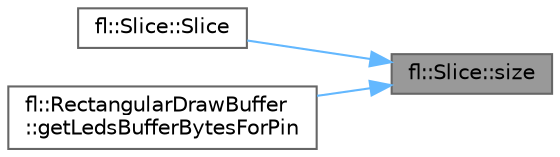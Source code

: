 digraph "fl::Slice::size"
{
 // LATEX_PDF_SIZE
  bgcolor="transparent";
  edge [fontname=Helvetica,fontsize=10,labelfontname=Helvetica,labelfontsize=10];
  node [fontname=Helvetica,fontsize=10,shape=box,height=0.2,width=0.4];
  rankdir="RL";
  Node1 [id="Node000001",label="fl::Slice::size",height=0.2,width=0.4,color="gray40", fillcolor="grey60", style="filled", fontcolor="black",tooltip=" "];
  Node1 -> Node2 [id="edge1_Node000001_Node000002",dir="back",color="steelblue1",style="solid",tooltip=" "];
  Node2 [id="Node000002",label="fl::Slice::Slice",height=0.2,width=0.4,color="grey40", fillcolor="white", style="filled",URL="$d8/de4/classfl_1_1_slice_af279509c5bd3d6daf5eecd678f9397f5.html#af279509c5bd3d6daf5eecd678f9397f5",tooltip=" "];
  Node1 -> Node3 [id="edge2_Node000001_Node000003",dir="back",color="steelblue1",style="solid",tooltip=" "];
  Node3 [id="Node000003",label="fl::RectangularDrawBuffer\l::getLedsBufferBytesForPin",height=0.2,width=0.4,color="grey40", fillcolor="white", style="filled",URL="$de/d10/classfl_1_1_rectangular_draw_buffer_ad2a4686bb98c39141431b31ba9d58150.html#ad2a4686bb98c39141431b31ba9d58150",tooltip=" "];
}
